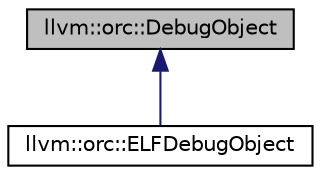 digraph "llvm::orc::DebugObject"
{
 // LATEX_PDF_SIZE
  bgcolor="transparent";
  edge [fontname="Helvetica",fontsize="10",labelfontname="Helvetica",labelfontsize="10"];
  node [fontname="Helvetica",fontsize="10",shape=record];
  Node1 [label="llvm::orc::DebugObject",height=0.2,width=0.4,color="black", fillcolor="grey75", style="filled", fontcolor="black",tooltip="The plugin creates a debug object from when JITLink starts processing the corresponding LinkGraph."];
  Node1 -> Node2 [dir="back",color="midnightblue",fontsize="10",style="solid",fontname="Helvetica"];
  Node2 [label="llvm::orc::ELFDebugObject",height=0.2,width=0.4,color="black",URL="$classllvm_1_1orc_1_1ELFDebugObject.html",tooltip="The current implementation of ELFDebugObject replicates the approach used in RuntimeDyld: It patches ..."];
}

